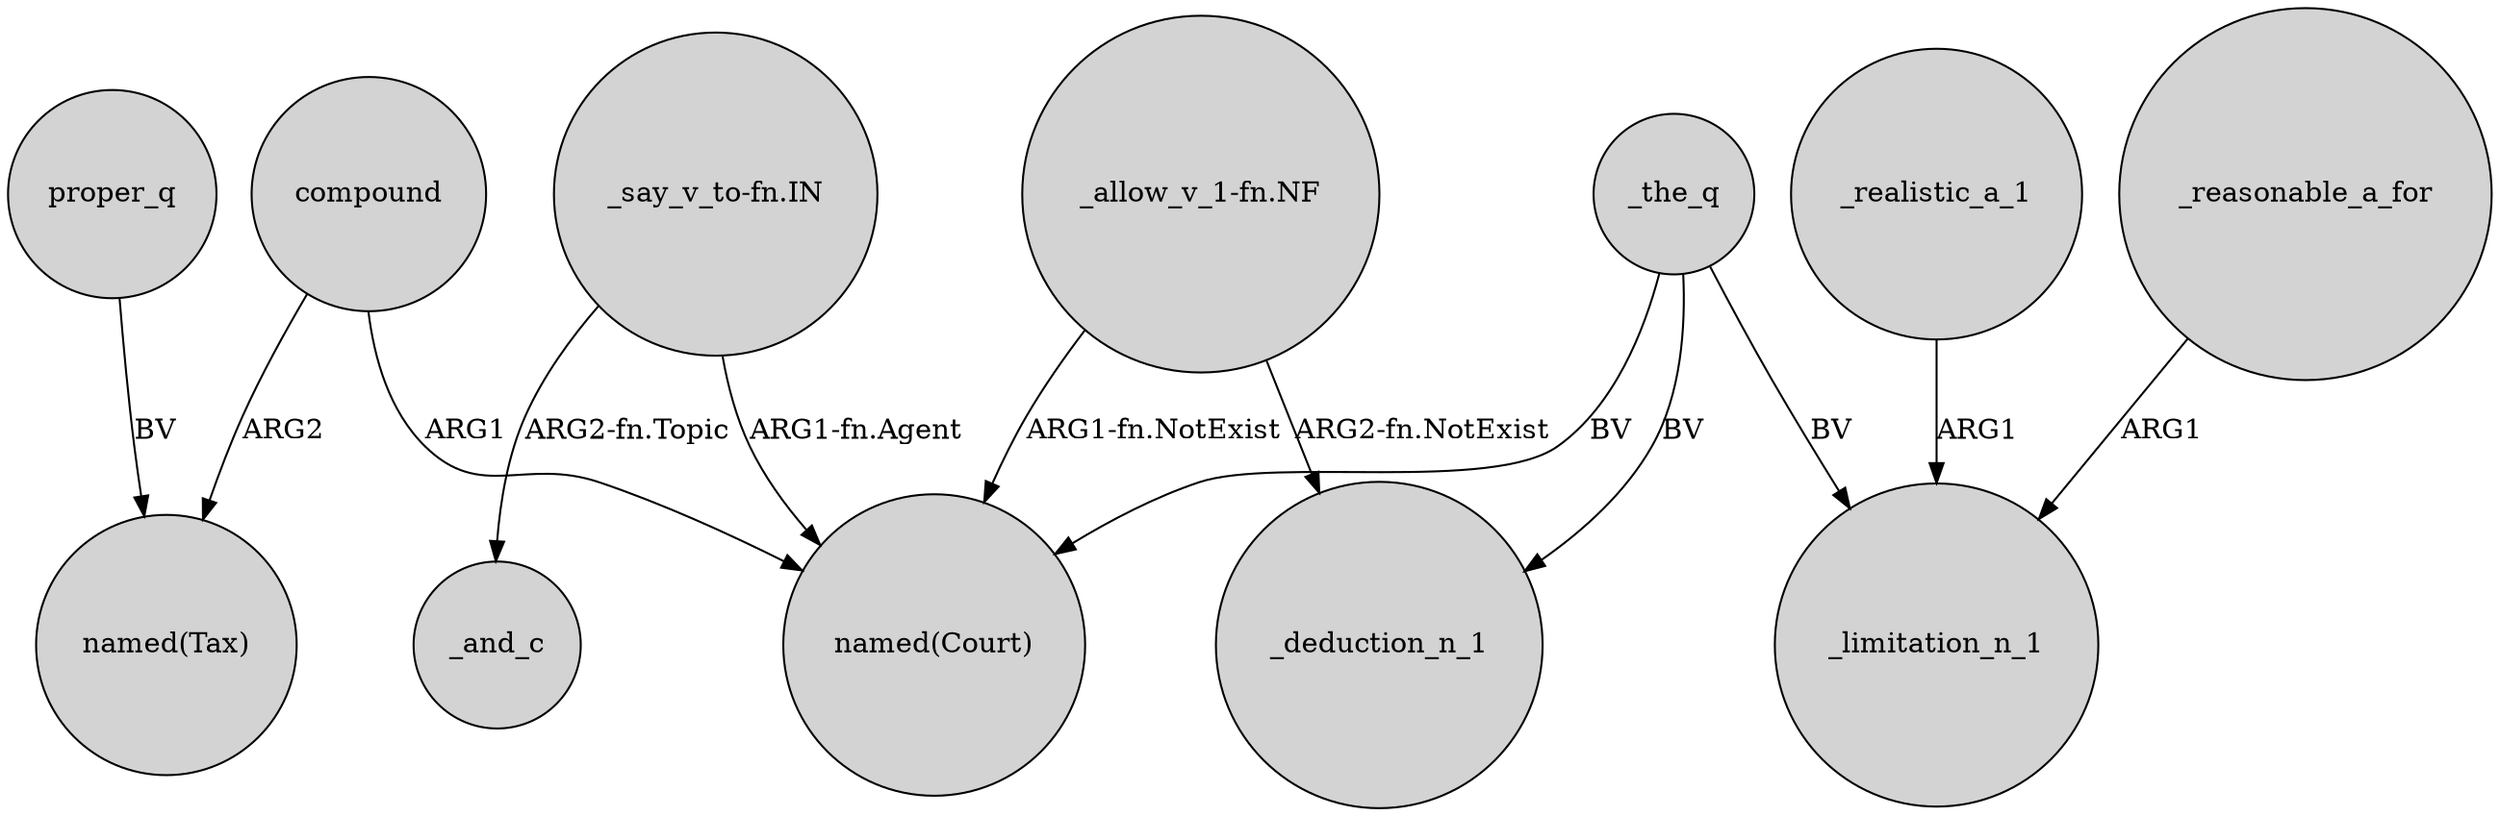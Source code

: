 digraph {
	node [shape=circle style=filled]
	proper_q -> "named(Tax)" [label=BV]
	"_allow_v_1-fn.NF" -> "named(Court)" [label="ARG1-fn.NotExist"]
	"_say_v_to-fn.IN" -> "named(Court)" [label="ARG1-fn.Agent"]
	_the_q -> _deduction_n_1 [label=BV]
	_the_q -> "named(Court)" [label=BV]
	"_say_v_to-fn.IN" -> _and_c [label="ARG2-fn.Topic"]
	compound -> "named(Tax)" [label=ARG2]
	_the_q -> _limitation_n_1 [label=BV]
	"_allow_v_1-fn.NF" -> _deduction_n_1 [label="ARG2-fn.NotExist"]
	compound -> "named(Court)" [label=ARG1]
	_realistic_a_1 -> _limitation_n_1 [label=ARG1]
	_reasonable_a_for -> _limitation_n_1 [label=ARG1]
}
